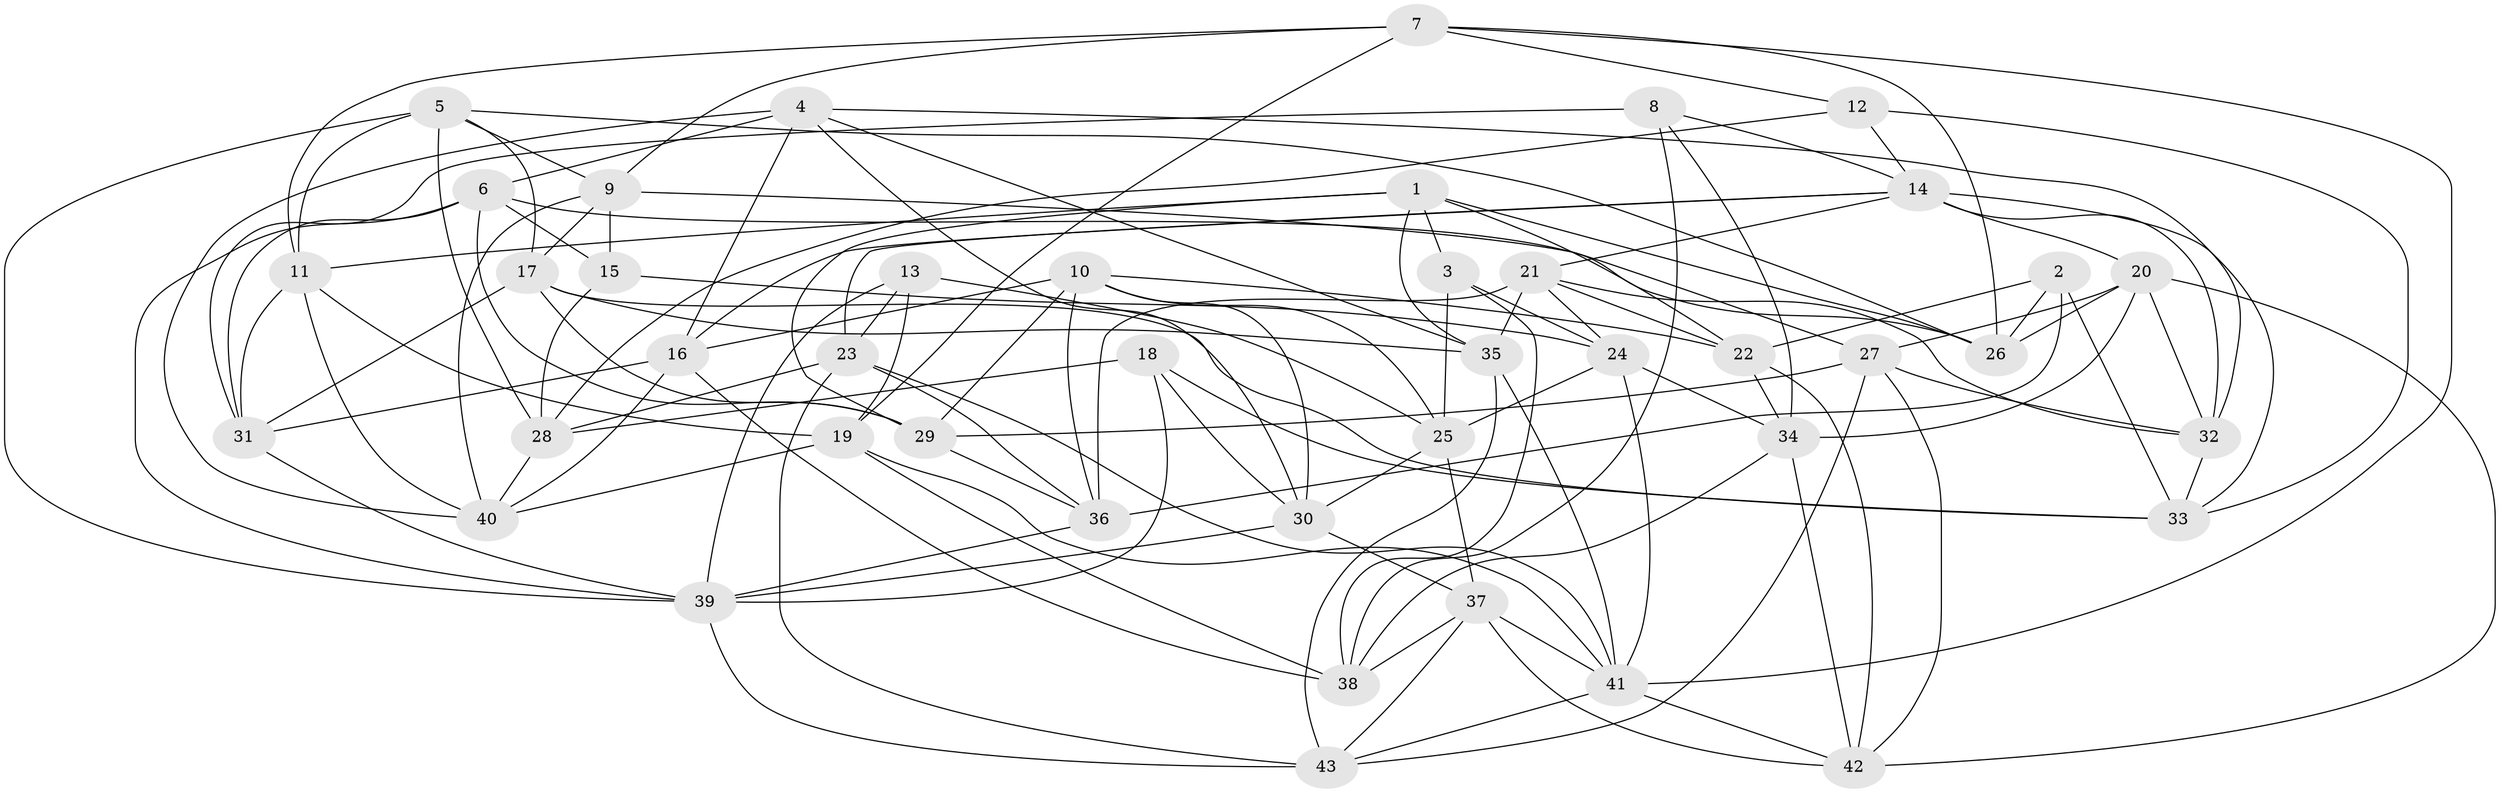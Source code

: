 // original degree distribution, {4: 1.0}
// Generated by graph-tools (version 1.1) at 2025/50/03/09/25 03:50:46]
// undirected, 43 vertices, 125 edges
graph export_dot {
graph [start="1"]
  node [color=gray90,style=filled];
  1;
  2;
  3;
  4;
  5;
  6;
  7;
  8;
  9;
  10;
  11;
  12;
  13;
  14;
  15;
  16;
  17;
  18;
  19;
  20;
  21;
  22;
  23;
  24;
  25;
  26;
  27;
  28;
  29;
  30;
  31;
  32;
  33;
  34;
  35;
  36;
  37;
  38;
  39;
  40;
  41;
  42;
  43;
  1 -- 3 [weight=1.0];
  1 -- 11 [weight=1.0];
  1 -- 22 [weight=1.0];
  1 -- 26 [weight=1.0];
  1 -- 29 [weight=1.0];
  1 -- 35 [weight=1.0];
  2 -- 22 [weight=1.0];
  2 -- 26 [weight=1.0];
  2 -- 33 [weight=1.0];
  2 -- 36 [weight=1.0];
  3 -- 24 [weight=1.0];
  3 -- 25 [weight=1.0];
  3 -- 38 [weight=1.0];
  4 -- 6 [weight=1.0];
  4 -- 16 [weight=1.0];
  4 -- 30 [weight=1.0];
  4 -- 32 [weight=1.0];
  4 -- 35 [weight=1.0];
  4 -- 40 [weight=1.0];
  5 -- 9 [weight=1.0];
  5 -- 11 [weight=1.0];
  5 -- 17 [weight=1.0];
  5 -- 26 [weight=1.0];
  5 -- 28 [weight=1.0];
  5 -- 39 [weight=1.0];
  6 -- 15 [weight=1.0];
  6 -- 26 [weight=1.0];
  6 -- 29 [weight=1.0];
  6 -- 31 [weight=1.0];
  6 -- 39 [weight=1.0];
  7 -- 9 [weight=1.0];
  7 -- 11 [weight=1.0];
  7 -- 12 [weight=1.0];
  7 -- 19 [weight=1.0];
  7 -- 26 [weight=1.0];
  7 -- 41 [weight=1.0];
  8 -- 14 [weight=1.0];
  8 -- 31 [weight=1.0];
  8 -- 34 [weight=1.0];
  8 -- 38 [weight=1.0];
  9 -- 15 [weight=1.0];
  9 -- 17 [weight=1.0];
  9 -- 27 [weight=1.0];
  9 -- 40 [weight=1.0];
  10 -- 16 [weight=1.0];
  10 -- 22 [weight=1.0];
  10 -- 25 [weight=1.0];
  10 -- 29 [weight=1.0];
  10 -- 30 [weight=1.0];
  10 -- 36 [weight=1.0];
  11 -- 19 [weight=1.0];
  11 -- 31 [weight=1.0];
  11 -- 40 [weight=1.0];
  12 -- 14 [weight=1.0];
  12 -- 28 [weight=1.0];
  12 -- 33 [weight=1.0];
  13 -- 19 [weight=1.0];
  13 -- 23 [weight=1.0];
  13 -- 25 [weight=1.0];
  13 -- 39 [weight=1.0];
  14 -- 16 [weight=1.0];
  14 -- 20 [weight=1.0];
  14 -- 21 [weight=1.0];
  14 -- 23 [weight=1.0];
  14 -- 32 [weight=1.0];
  14 -- 33 [weight=1.0];
  15 -- 24 [weight=1.0];
  15 -- 28 [weight=1.0];
  16 -- 31 [weight=1.0];
  16 -- 38 [weight=1.0];
  16 -- 40 [weight=1.0];
  17 -- 29 [weight=1.0];
  17 -- 31 [weight=1.0];
  17 -- 33 [weight=1.0];
  17 -- 35 [weight=1.0];
  18 -- 28 [weight=1.0];
  18 -- 30 [weight=1.0];
  18 -- 33 [weight=1.0];
  18 -- 39 [weight=1.0];
  19 -- 38 [weight=1.0];
  19 -- 40 [weight=1.0];
  19 -- 41 [weight=1.0];
  20 -- 26 [weight=1.0];
  20 -- 27 [weight=1.0];
  20 -- 32 [weight=1.0];
  20 -- 34 [weight=1.0];
  20 -- 42 [weight=1.0];
  21 -- 22 [weight=1.0];
  21 -- 24 [weight=1.0];
  21 -- 32 [weight=1.0];
  21 -- 35 [weight=1.0];
  21 -- 36 [weight=1.0];
  22 -- 34 [weight=1.0];
  22 -- 42 [weight=1.0];
  23 -- 28 [weight=1.0];
  23 -- 36 [weight=1.0];
  23 -- 41 [weight=1.0];
  23 -- 43 [weight=1.0];
  24 -- 25 [weight=1.0];
  24 -- 34 [weight=1.0];
  24 -- 41 [weight=1.0];
  25 -- 30 [weight=1.0];
  25 -- 37 [weight=1.0];
  27 -- 29 [weight=1.0];
  27 -- 32 [weight=1.0];
  27 -- 42 [weight=1.0];
  27 -- 43 [weight=1.0];
  28 -- 40 [weight=1.0];
  29 -- 36 [weight=1.0];
  30 -- 37 [weight=1.0];
  30 -- 39 [weight=1.0];
  31 -- 39 [weight=1.0];
  32 -- 33 [weight=1.0];
  34 -- 38 [weight=1.0];
  34 -- 42 [weight=1.0];
  35 -- 41 [weight=1.0];
  35 -- 43 [weight=1.0];
  36 -- 39 [weight=1.0];
  37 -- 38 [weight=1.0];
  37 -- 41 [weight=1.0];
  37 -- 42 [weight=1.0];
  37 -- 43 [weight=1.0];
  39 -- 43 [weight=1.0];
  41 -- 42 [weight=1.0];
  41 -- 43 [weight=1.0];
}

